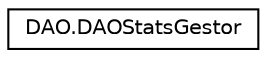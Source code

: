 digraph "Representación gráfica de la clase"
{
 // LATEX_PDF_SIZE
  edge [fontname="Helvetica",fontsize="10",labelfontname="Helvetica",labelfontsize="10"];
  node [fontname="Helvetica",fontsize="10",shape=record];
  rankdir="LR";
  Node0 [label="DAO.DAOStatsGestor",height=0.2,width=0.4,color="black", fillcolor="white", style="filled",URL="$class_d_a_o_1_1_d_a_o_stats_gestor.html",tooltip=" "];
}
